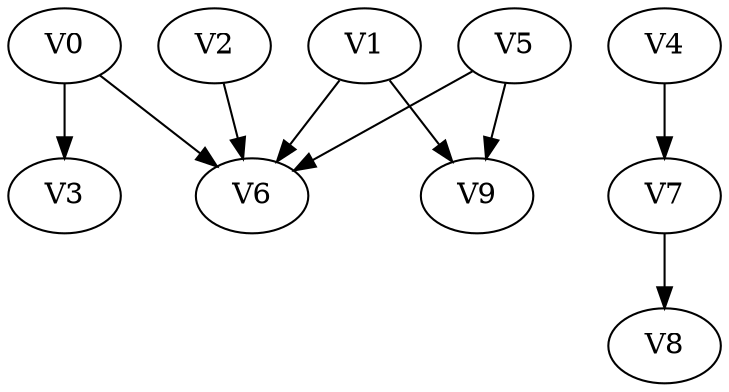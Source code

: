 strict digraph my_dotgraph {
concentrate=True;
V0;
V1;
V2;
V3;
V4;
V5;
V6;
V7;
V8;
V9;
V0 -> V3;
V0 -> V6;
V1 -> V6;
V1 -> V9;
V2 -> V6;
V4 -> V7;
V5 -> V6;
V5 -> V9;
V7 -> V8;
V8 
}